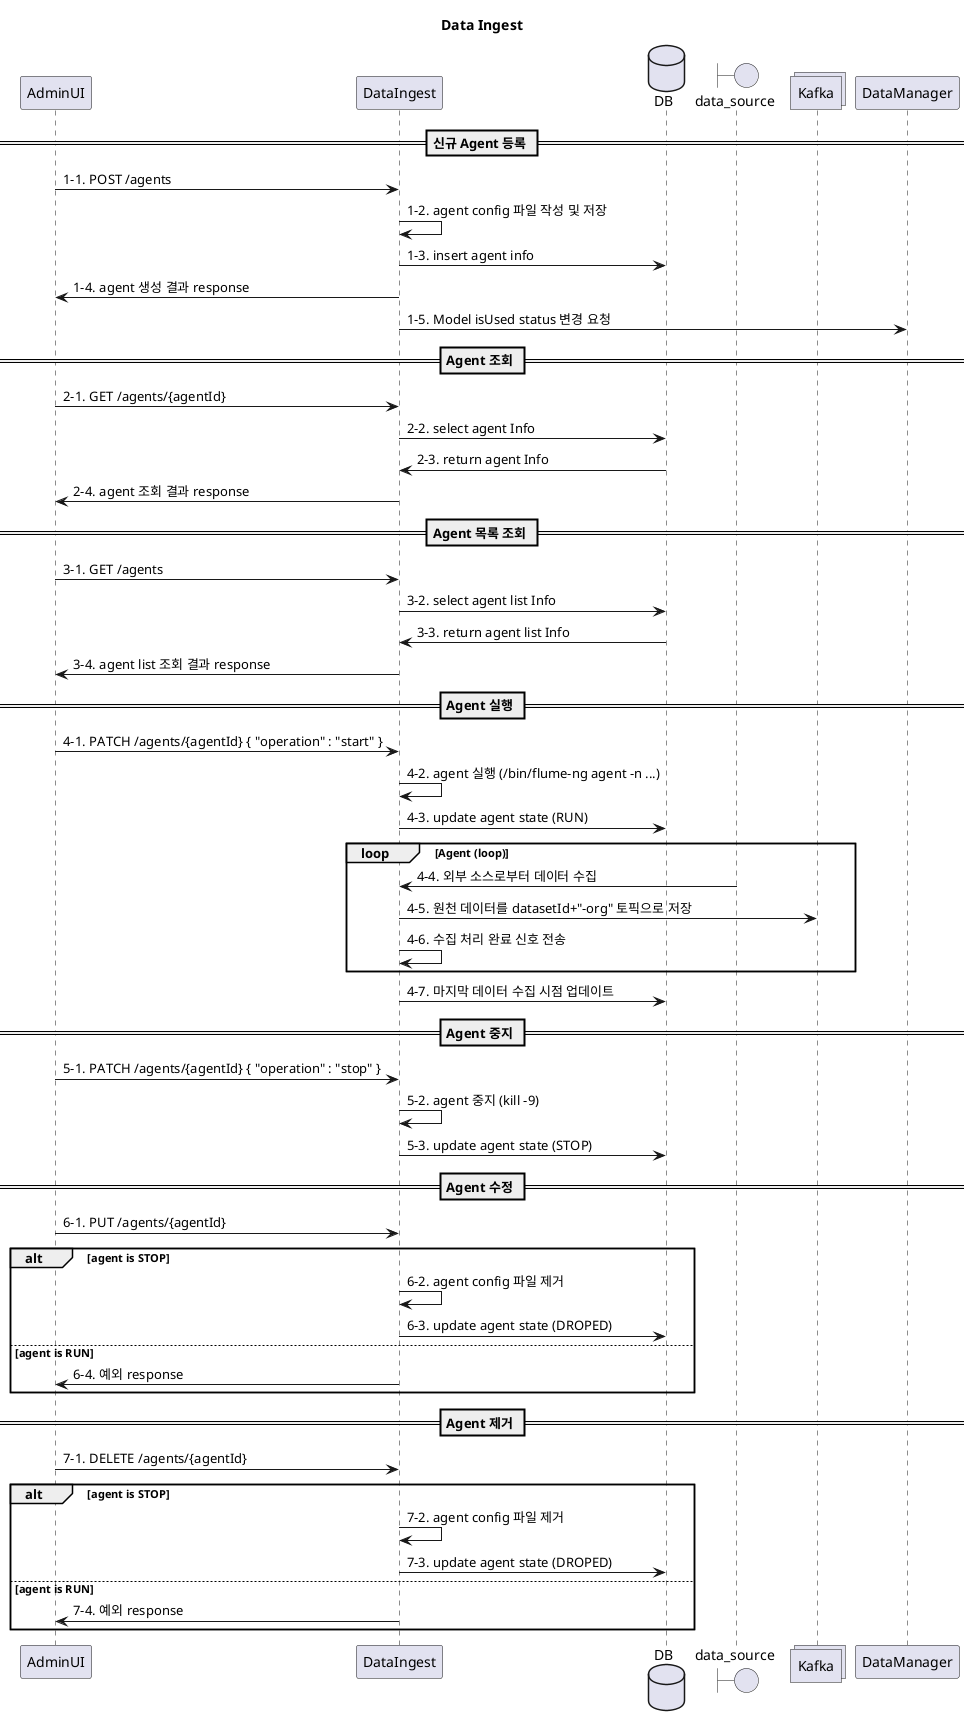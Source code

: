 @startuml
title Data Ingest

participant AdminUI
participant DataIngest
database DB
boundary data_source
collections Kafka
participant DataManager

== 신규 Agent 등록 ==
autonumber "1-."
AdminUI -> DataIngest: POST /agents
DataIngest -> DataIngest: agent config 파일 작성 및 저장
DataIngest -> DB: insert agent info
DataIngest -> AdminUI: agent 생성 결과 response
DataIngest -> DataManager: Model isUsed status 변경 요청
autonumber stop

== Agent 조회 ==
autonumber "2-."
AdminUI -> DataIngest: GET /agents/{agentId}
DataIngest -> DB: select agent Info
DB -> DataIngest: return agent Info
DataIngest -> AdminUI: agent 조회 결과 response
autonumber stop

== Agent 목록 조회 ==
autonumber "3-."
AdminUI -> DataIngest: GET /agents
DataIngest -> DB: select agent list Info
DB -> DataIngest: return agent list Info
DataIngest -> AdminUI: agent list 조회 결과 response
autonumber stop

== Agent 실행 ==
autonumber "4-."
AdminUI -> DataIngest: PATCH /agents/{agentId} { "operation" : "start" }
DataIngest -> DataIngest: agent 실행 (/bin/flume-ng agent -n ...)
DataIngest -> DB: update agent state (RUN)

loop Agent (loop)
    DataIngest <- data_source: 외부 소스로부터 데이터 수집
    DataIngest -> Kafka: 원천 데이터를 datasetId+"-org" 토픽으로 저장
    DataIngest -> DataIngest : 수집 처리 완료 신호 전송
end
DataIngest -> DB: 마지막 데이터 수집 시점 업데이트
autonumber stop

== Agent 중지 ==
autonumber "5-."
AdminUI -> DataIngest: PATCH /agents/{agentId} { "operation" : "stop" }
DataIngest -> DataIngest: agent 중지 (kill -9)
DataIngest -> DB: update agent state (STOP)
autonumber stop

== Agent 수정 ==
autonumber "6-."
AdminUI -> DataIngest: PUT /agents/{agentId}
alt agent is STOP
    DataIngest -> DataIngest: agent config 파일 제거
    DataIngest -> DB: update agent state (DROPED)
else agent is RUN
    DataIngest -> AdminUI: 예외 response
end
autonumber stop

== Agent 제거 ==
autonumber "7-."
AdminUI -> DataIngest: DELETE /agents/{agentId}
alt agent is STOP
    DataIngest -> DataIngest: agent config 파일 제거
    DataIngest -> DB: update agent state (DROPED)
else agent is RUN
    DataIngest -> AdminUI: 예외 response
end
autonumber stop
@enduml